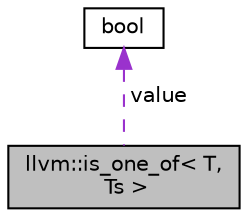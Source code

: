 digraph "llvm::is_one_of&lt; T, Ts &gt;"
{
 // LATEX_PDF_SIZE
  bgcolor="transparent";
  edge [fontname="Helvetica",fontsize="10",labelfontname="Helvetica",labelfontsize="10"];
  node [fontname="Helvetica",fontsize="10",shape="box"];
  Node1 [label="llvm::is_one_of\< T,\l Ts \>",height=0.2,width=0.4,color="black", fillcolor="grey75", style="filled", fontcolor="black",tooltip="traits class for checking whether type T is one of any of the given types in the variadic list."];
  Node2 -> Node1 [dir="back",color="darkorchid3",fontsize="10",style="dashed",label=" value" ,fontname="Helvetica"];
  Node2 [label="bool",height=0.2,width=0.4,color="black",URL="$classbool.html",tooltip=" "];
}
